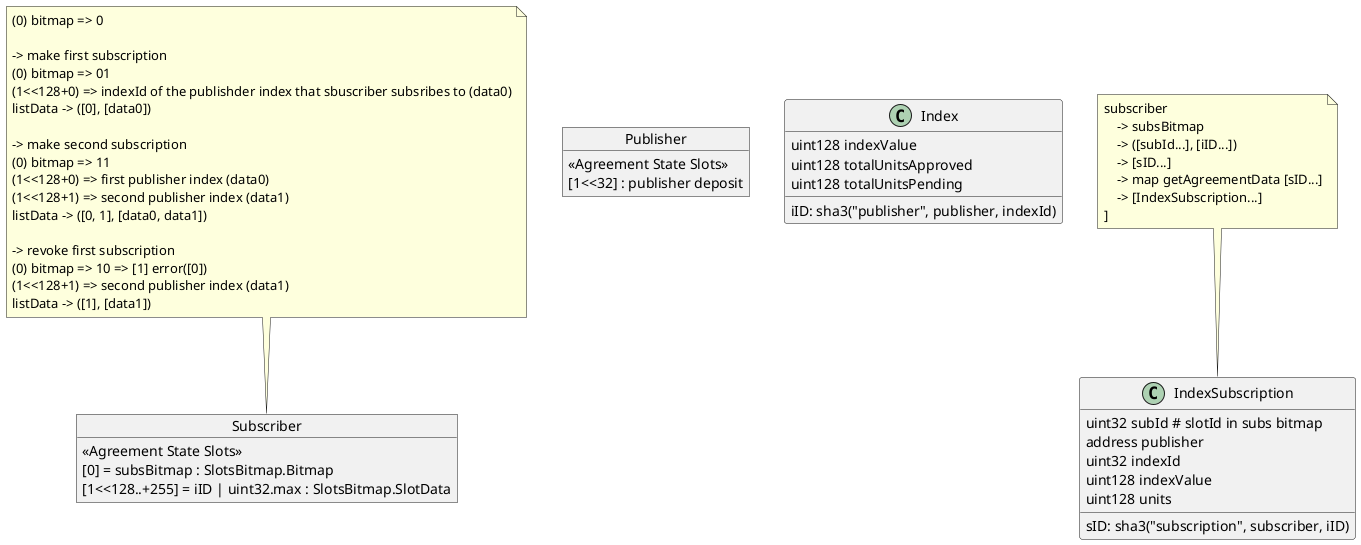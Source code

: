 @startuml

' Subscriber

object Subscriber {
    «Agreement State Slots»
    ' _SUBSCRIBER_SUBS_BITMAP_STATE_SLOT_ID
    [0] = subsBitmap : SlotsBitmap.Bitmap
    ' _SUBSCRIBER_SUB_DATA_STATE_SLOT_ID_START
    [1<<128..+255] = iID | uint32.max : SlotsBitmap.SlotData
}

note top of Subscriber
(0) bitmap => 0

-> make first subscription
(0) bitmap => 01
(1<<128+0) => indexId of the publishder index that sbuscriber subsribes to (data0)
listData -> ([0], [data0])

-> make second subscription
(0) bitmap => 11
(1<<128+0) => first publisher index (data0)
(1<<128+1) => second publisher index (data1)
listData -> ([0, 1], [data0, data1])

-> revoke first subscription
(0) bitmap => 10 => [1] error([0])
(1<<128+1) => second publisher index (data1)
listData -> ([1], [data1])
end note

object Publisher {
    «Agreement State Slots»
    ' _PUBLISHER_DEPOSIT_STATE_SLOT_ID
    [1<<32] : publisher deposit
}

class Index {
    iID: sha3("publisher", publisher, indexId)
    uint128 indexValue
    uint128 totalUnitsApproved
    uint128 totalUnitsPending
}

class IndexSubscription {
    sID: sha3("subscription", subscriber, iID)
    uint32 subId # slotId in subs bitmap
    address publisher
    uint32 indexId
    uint128 indexValue
    uint128 units
}

note top of IndexSubscription
subscriber
    -> subsBitmap
    -> ([subId...], [iID...])
    -> [sID...]
    -> map getAgreementData [sID...]
    -> [IndexSubscription...]
]
end note


@enduml

